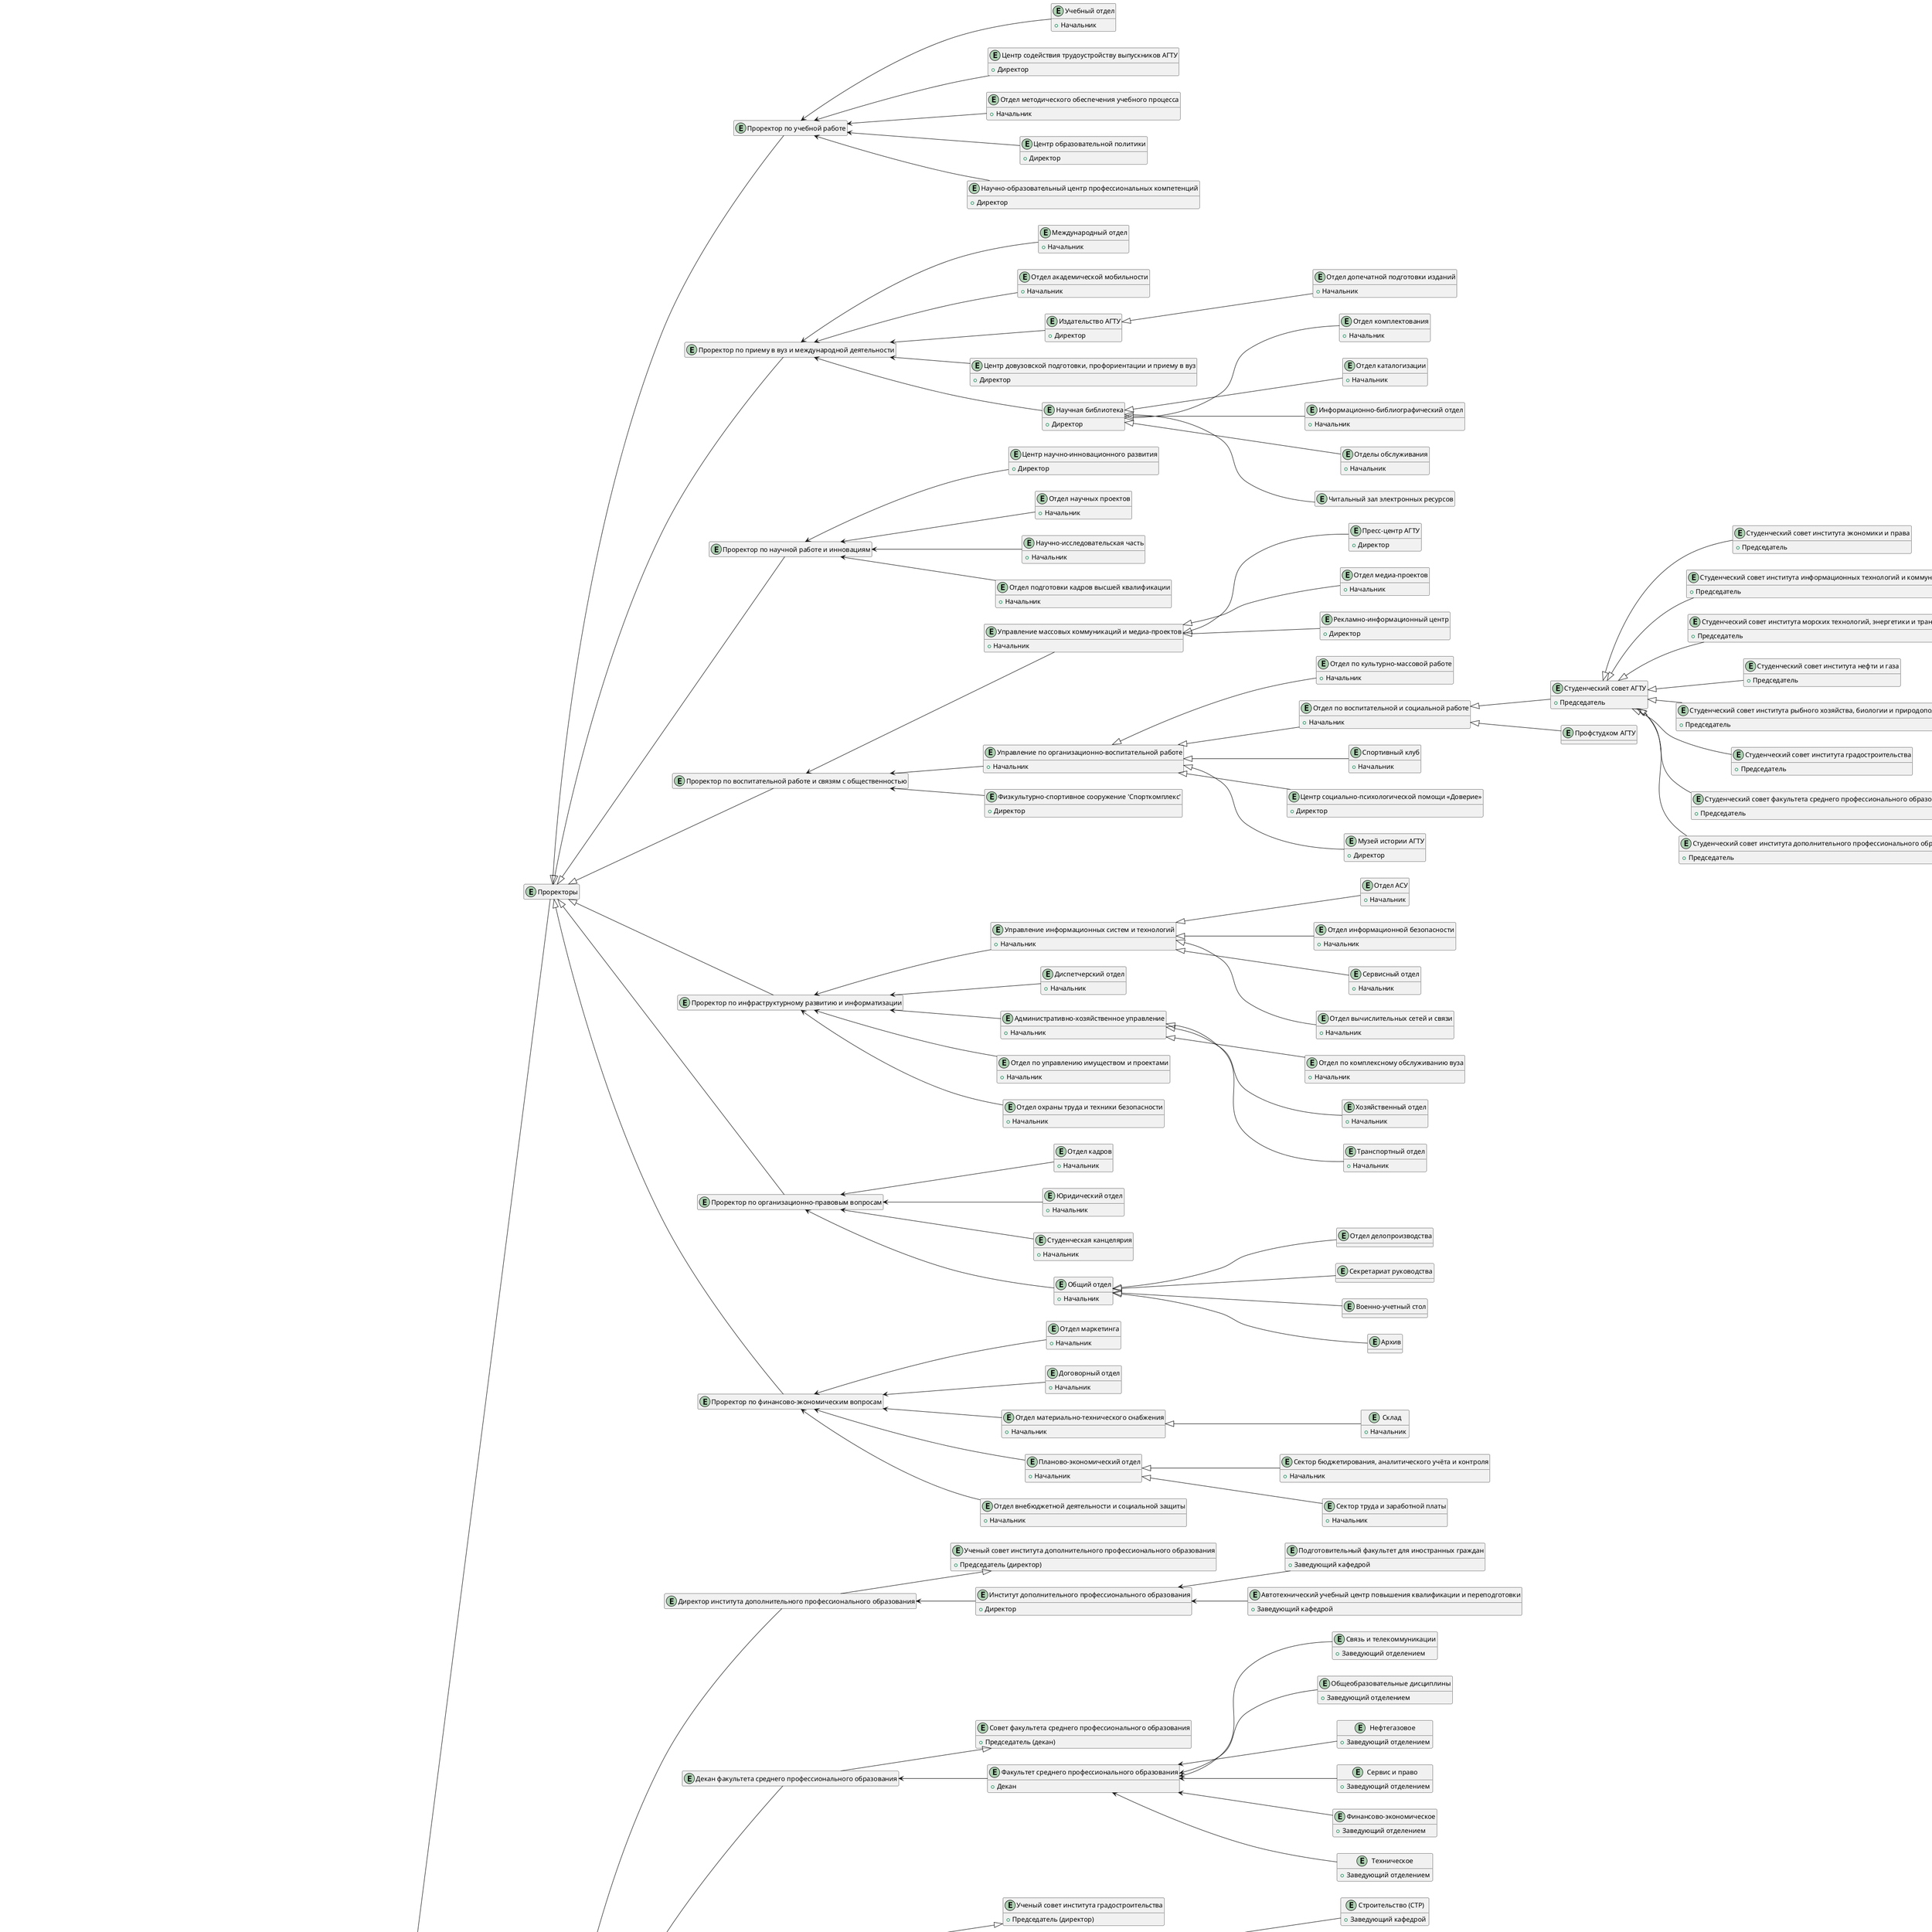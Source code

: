 @startuml
'https://plantuml.com/class-diagram

' A <|-- B : отдел B входит в состав отдела A (отдел B руководит отделом A)
' A <-- B : отдел B подчиняется отделу A (отдел A руководит отделом B)

left to right direction

hide methods
'hide members

entity "Ученый совет" as academicCouncil {
    + {field} Председатель (ректор)
}

entity "Университет" as university {}
university <-- academicCouncil

entity "Ректор" as rector
hide rector members
academicCouncil <|-- rector

entity "Ректорат" as rectory {
    + Ректор
}
rector <-- rectory


entity "Проректоры" as viceRectors
hide viceRectors members
rectory <|-- viceRectors

    entity "Проректор по учебной работе" as viceRectorForAcademicAffairs
    hide viceRectorForAcademicAffairs members
    viceRectors <|-- viceRectorForAcademicAffairs

    entity "Проректор по приему в вуз и международной деятельности" as viceRectorForAdmissionsAndInternationalActivities
    hide viceRectorForAdmissionsAndInternationalActivities members
    viceRectors <|-- viceRectorForAdmissionsAndInternationalActivities

    entity "Проректор по научной работе и инновациям" as viceRectorForResearchAndInnovations
    hide viceRectorForResearchAndInnovations members
    viceRectors <|-- viceRectorForResearchAndInnovations

    entity "Проректор по воспитательной работе и связям с общественностью" as viceRectorForEducationalWorkAndPublicRelations
    hide viceRectorForEducationalWorkAndPublicRelations members
    viceRectors <|-- viceRectorForEducationalWorkAndPublicRelations

    entity "Проректор по инфраструктурному развитию и информатизации" as viceRectorForInfrastructureDevelopmentAndInformatization
    hide viceRectorForInfrastructureDevelopmentAndInformatization members
    viceRectors <|-- viceRectorForInfrastructureDevelopmentAndInformatization

    entity "Проректор по организационно-правовым вопросам" as viceRectorForOrganizationalAndLegalAffairs
    hide viceRectorForOrganizationalAndLegalAffairs members
    viceRectors <|-- viceRectorForOrganizationalAndLegalAffairs

    entity "Проректор по финансово-экономическим вопросам" as viceRectorForFinancialAndEconomicAffairs
    hide viceRectorForFinancialAndEconomicAffairs members
    viceRectors <|-- viceRectorForFinancialAndEconomicAffairs

''''''''''''''''''''''''''''''''''''''''''''''''''''''''''''''''''''''''''''''''''''''''''''''' УЧЕНЫЕ СОВЕТЫ ИНСТИТУТОВ
entity "Ученый совет института экономики и права" as instituteAcademicCouncilOfEconomicsAndLaw {
    + {field} Председатель (директор)
}

entity "Ученый совет института информационных технологий и коммуникаций" as instituteAcademicCouncilOfInformationTechnologiesAndCommunications {
    + {field} Председатель (директор)
}

entity "Ученый совет института морских технологий, энергетики и транспорта" as instituteAcademicCouncilOfMarineTechnologiesEnergyAndTransport {
    + {field} Председатель (директор)
}

entity "Ученый совет института нефти и газа" as instituteAcademicCouncilOfOilAndGas {
    + {field} Председатель (директор)
}

entity "Ученый совет института рыбного хозяйства, биологии и природопользования" as instituteAcademicCouncilOfFisheriesBiologyAndNatureManagement {
    + {field} Председатель (директор)
}

entity "Ученый совет института градостроительства" as instituteAcademicCouncilOfUrbanPlanning {
    + {field} Председатель (директор)
}

entity "Совет факультета среднего профессионального образования" as facultyCouncilForSecondaryProfessionalEducation {
    + {field} Председатель (декан)
}

entity "Ученый совет института дополнительного профессионального образования" as instituteAcademicCouncilOfContinuingProfessionalEducation {
    + {field} Председатель (директор)
}

'''''''''''''''''''''''''''''''''''''''''''''''''''''''''''''''''''''''''''''' ДИРЕКТОРА ИНСТИТУТОВ И ДЕКАНЫ ФАКУЛЬТЕТОВ
entity "Директора институтов и деканы факультетов" as directorsAndDeans
hide directorsAndDeans members
rectory <|-- directorsAndDeans
academicCouncil <|-- directorsAndDeans

    entity "Директор института экономики и права" as instituteOfEconomicsAndLawDirector
    hide instituteOfEconomicsAndLawDirector members
    directorsAndDeans <|-- instituteOfEconomicsAndLawDirector
    instituteAcademicCouncilOfEconomicsAndLaw <|-up- instituteOfEconomicsAndLawDirector

    entity "Директор института информационных технологий и коммуникаций" as instituteOfInformationTechnologiesAndCommunicationsDirector
    hide instituteOfInformationTechnologiesAndCommunicationsDirector members
    directorsAndDeans <|-- instituteOfInformationTechnologiesAndCommunicationsDirector
    instituteAcademicCouncilOfInformationTechnologiesAndCommunications <|-up- instituteOfInformationTechnologiesAndCommunicationsDirector

    entity "Директор института морских технологий, энергетики и транспорта" as instituteOfMarineTechnologiesEnergyAndTransportDirector
    hide instituteOfMarineTechnologiesEnergyAndTransportDirector members
    directorsAndDeans <|-- instituteOfMarineTechnologiesEnergyAndTransportDirector
    instituteAcademicCouncilOfMarineTechnologiesEnergyAndTransport <|-up- instituteOfMarineTechnologiesEnergyAndTransportDirector

    entity "Директор института нефти и газа" as instituteOfOilAndGasDirector
    hide instituteOfOilAndGasDirector members
    directorsAndDeans <|-- instituteOfOilAndGasDirector
    instituteAcademicCouncilOfOilAndGas <|-up- instituteOfOilAndGasDirector

    entity "Директор института рыбного хозяйства, биологии и природопользования" as instituteOfFisheryBiologyAndNaturalResourceManagementDirector
    hide instituteOfFisheryBiologyAndNaturalResourceManagementDirector members
    directorsAndDeans <|-- instituteOfFisheryBiologyAndNaturalResourceManagementDirector
    instituteAcademicCouncilOfFisheriesBiologyAndNatureManagement <|-up- instituteOfFisheryBiologyAndNaturalResourceManagementDirector

    entity "Директор института градостроительства" as instituteOfUrbanPlanningDirector
    hide instituteOfUrbanPlanningDirector members
    directorsAndDeans <|-- instituteOfUrbanPlanningDirector
    instituteAcademicCouncilOfUrbanPlanning <|-up- instituteOfUrbanPlanningDirector

    entity "Декан факультета среднего профессионального образования" as facultyOfIntermediateVocationalEducationDean
    hide facultyOfIntermediateVocationalEducationDean members
    directorsAndDeans <|-- facultyOfIntermediateVocationalEducationDean
    facultyCouncilForSecondaryProfessionalEducation <|-up- facultyOfIntermediateVocationalEducationDean

    entity "Директор института дополнительного профессионального образования" as instituteOfContinuingProfessionalEducationDirector
    hide instituteOfContinuingProfessionalEducationDirector members
    directorsAndDeans <|-- instituteOfContinuingProfessionalEducationDirector
    instituteAcademicCouncilOfContinuingProfessionalEducation <|-up- instituteOfContinuingProfessionalEducationDirector

'''''''''''''''''''''''''''''''''''''''''''''''''''''''''''''''''''''''''''''''''''''''''''''''''''''''''''''' ИНСТИТУТЫ
entity "Институт экономики и права" as instituteOfEconomicsAndLaw {
    + Директор
}
instituteOfEconomicsAndLawDirector <-- instituteOfEconomicsAndLaw

entity "Институт информационных технологий и коммуникаций" as instituteOfInformationTechnologiesAndCommunications {
    + Директор
}
instituteOfInformationTechnologiesAndCommunicationsDirector <-- instituteOfInformationTechnologiesAndCommunications

entity "Институт морских технологий, энергетики и транспорта" as instituteOfMarineTechnologiesEnergyAndTransport {
    + Директор
}
instituteOfMarineTechnologiesEnergyAndTransportDirector <-- instituteOfMarineTechnologiesEnergyAndTransport

entity "Институт нефти и газа" as instituteOfOilAndGas {
    + Директор
}
instituteOfOilAndGasDirector <-- instituteOfOilAndGas

entity "Институт рыбного хозяйства, биологии и природопользования" as instituteOfFisheryBiologyAndNaturalResourceManagement {
    + Директор
}
instituteOfFisheryBiologyAndNaturalResourceManagementDirector <-- instituteOfFisheryBiologyAndNaturalResourceManagement

entity "Институт градостроительства" as instituteOfUrbanPlanning {
    + Директор
}
instituteOfUrbanPlanningDirector <-- instituteOfUrbanPlanning

entity "Факультет среднего профессионального образования" as facultyOfIntermediateVocationalEducation {
    + Декан
}
facultyOfIntermediateVocationalEducationDean <-- facultyOfIntermediateVocationalEducation

entity "Институт дополнительного профессионального образования" as instituteOfContinuingProfessionalEducation {
    + Директор
}
instituteOfContinuingProfessionalEducationDirector <-- instituteOfContinuingProfessionalEducation

'''''''''''''''''''''''''''''''''''''''''''''''''''''''''''''''''''''''''''''''''''''''''''''''''''''''''''''''' КАФЕДРЫ
entity "Заведующие кафедрами" as chairpersons
hide chairpersons members
academicCouncil <|-- chairpersons

''''''''''' Институт экономики и права

entity "Финансы и учет (ФиУ)" as financesAndAccounting {
    + Заведующий кафедрой
}
instituteOfEconomicsAndLaw <-- financesAndAccounting
entity "Производственный менеджмент (ПМ)" as productionManagement {
    + Заведующий кафедрой
}
instituteOfEconomicsAndLaw <-- productionManagement
entity "Экономическая безопасность (ЭКБ)" as economicSecurity {
    + Заведующий кафедрой
}
instituteOfEconomicsAndLaw <-- economicSecurity
entity "Правоведение" as jurisprudence {
    + Заведующий кафедрой
}
instituteOfEconomicsAndLaw <-- jurisprudence
entity "Экономика и управление предприятием (ЭУП)" as economicsAndEnterpriseManagement {
    + Заведующий кафедрой
}
instituteOfEconomicsAndLaw <-- economicsAndEnterpriseManagement
entity "Гуманитарные науки и психология (ГНП)" as humanitiesAndPsychology {
    + Заведующий кафедрой
}
instituteOfEconomicsAndLaw <-- humanitiesAndPsychology

''''''''''' Институт информационных технологий и коммуникаций

entity "Автоматизированные системы обработки информации и управления (АСОИУ)" as automatedInformationProcessingAndControl {
    + Заведующий кафедрой
}
instituteOfInformationTechnologiesAndCommunications <-- automatedInformationProcessingAndControl
entity "Прикладная информатика (ПИ)" as appliedInformatics {
    + Заведующий кафедрой
}
instituteOfInformationTechnologiesAndCommunications <-- appliedInformatics
entity "Связь (СВ)" as communication {
    + Заведующий кафедрой
}
instituteOfInformationTechnologiesAndCommunications <-- communication
entity "Автоматика и управление (АиУ)" as automationAndControl {
    + Заведующий кафедрой
}
instituteOfInformationTechnologiesAndCommunications <-- automationAndControl
entity "Информационная безопасность (ИБ)" as informationSecurity {
    + Заведующий кафедрой
}
instituteOfInformationTechnologiesAndCommunications <-- informationSecurity
entity "Высшая и прикладная математика (ВиПМ)" as higherAndAppliedMathematics {
    + Заведующий кафедрой
}
instituteOfInformationTechnologiesAndCommunications <-- higherAndAppliedMathematics

''''''''''' Институт морских технологий, энергетики и транспорта

entity "Общеинженерные дисциплины и наземный транспорт (ОДиНТ)" as generalEngineeringAndGroundTransport {
    + Заведующий кафедрой
}
instituteOfMarineTechnologiesEnergyAndTransport <-- generalEngineeringAndGroundTransport
entity "Судостроение и энергетические комплексы морской техники (СиЭК)" as shipbuildingAndEnergeticComplexesOfMarineEngineering {
    + Заведующий кафедрой
}
instituteOfMarineTechnologiesEnergyAndTransport <-- shipbuildingAndEnergeticComplexesOfMarineEngineering
entity "Теплоэнергетика и холодильные машины (ТЭНиХМ)" as thermalPowerEngineeringAndRefrigerationMachines {
    + Заведующий кафедрой
}
instituteOfMarineTechnologiesEnergyAndTransport <-- thermalPowerEngineeringAndRefrigerationMachines
entity "Электрооборудование и автоматика судов (ЭАС)" as shipElectricalEquipmentAndAutomation {
    + Заведующий кафедрой
}
instituteOfMarineTechnologiesEnergyAndTransport <-- shipElectricalEquipmentAndAutomation
entity "Эксплуатация водного транспорта и промышленное рыболовство (ЭВТиПР)" as waterTransportOperationAndIndustrialFishing {
    + Заведующий кафедрой
}
instituteOfMarineTechnologiesEnergyAndTransport <-- waterTransportOperationAndIndustrialFishing
 
''''''''''' Институт нефти и газа

entity "Химия" as chemistry {
    + Заведующий кафедрой
}
instituteOfOilAndGas <-- chemistry
entity "Химическая технология переработки нефти и газа (ХТНГ)" as chemicalTechnologyOfOilAndGasProcessing {
    + Заведующий кафедрой
}
instituteOfOilAndGas <-- chemicalTechnologyOfOilAndGasProcessing
entity "Геология нефти и газа (ГНГ)" as petroleumAndGasGeology {
    + Заведующий кафедрой
}
instituteOfOilAndGas <-- petroleumAndGasGeology
entity "Технологические машины и оборудование (ТМО)" as technologicalMachinesAndEquipment {
    + Заведующий кафедрой
}
instituteOfOilAndGas <-- technologicalMachinesAndEquipment
 
''''''''''' Институт рыбного хозяйства, биологии и природопользования

entity "Аквакультура и водные биоресурсы (АВБ)" as aquacultureAndAquaticBioresources {
    + Заведующий кафедрой
}
instituteOfFisheryBiologyAndNaturalResourceManagement <-- aquacultureAndAquaticBioresources
entity "Гидробиология и общая экология (ГОЭ)" as hydrobiologyAndGeneralEcology {
    + Заведующий кафедрой
}
instituteOfFisheryBiologyAndNaturalResourceManagement <-- hydrobiologyAndGeneralEcology
entity "Экологический туризм (ЭЛТ)" as ecologicalTourism {
    + Заведующий кафедрой
}
instituteOfFisheryBiologyAndNaturalResourceManagement <-- ecologicalTourism
entity "Иностранные языки и речевые коммуникации (ИЯиРК)" as foreignLanguagesAndSpeechCommunication {
    + Заведующий кафедрой
}
instituteOfFisheryBiologyAndNaturalResourceManagement <-- foreignLanguagesAndSpeechCommunication
entity "Центр тестирования иностранных граждан" as foreignCitizensTestingCenter {
    + Заведующий кафедрой
}
instituteOfFisheryBiologyAndNaturalResourceManagement <-- foreignCitizensTestingCenter
entity "Технология товаров и товароведение (ТТТ)" as goodsTechnologyAndMerchandising {
    + Заведующий кафедрой
}
instituteOfFisheryBiologyAndNaturalResourceManagement <-- goodsTechnologyAndMerchandising
entity "Прикладная биология и микробиология (ПБМ)" as appliedBiologyAndMicrobiology {
    + Заведующий кафедрой
}
instituteOfFisheryBiologyAndNaturalResourceManagement <-- appliedBiologyAndMicrobiology
entity "Безопасность жизнедеятельности и инженерная экология (ИЭБ)" as lifeSafetyAndEngineeringEcology {
    + Заведующий кафедрой
}
instituteOfFisheryBiologyAndNaturalResourceManagement <-- lifeSafetyAndEngineeringEcology
entity "Физическое воспитание и спорт (ФВС)" as physicalEducationAndSports {
    + Заведующий кафедрой
}
instituteOfFisheryBiologyAndNaturalResourceManagement <-- physicalEducationAndSports
 
''''''''''' Институт градостроительства

entity "Строительство (СТР)" as construction {
    + Заведующий кафедрой
}
instituteOfUrbanPlanning <-- construction
entity "Архитектура (АРХ)" as architecture {
    + Заведующий кафедрой
}
instituteOfUrbanPlanning <-- architecture
 
''''''''''' Факультет среднего профессионального образования

entity "Связь и телекоммуникации" as communicationAndTelecommunications {
    + Заведующий отделением
}
facultyOfIntermediateVocationalEducation <-- communicationAndTelecommunications
entity "Общеобразовательные дисциплины" as generalEducationDisciplines {
    + Заведующий отделением
}
facultyOfIntermediateVocationalEducation <-- generalEducationDisciplines
entity "Нефтегазовое" as oilAndGas {
    + Заведующий отделением
}
facultyOfIntermediateVocationalEducation <-- oilAndGas
entity "Сервис и право" as serviceAndLaw {
    + Заведующий отделением
}
facultyOfIntermediateVocationalEducation <-- serviceAndLaw
entity "Финансово-экономическое" as financialAndEconomic {
    + Заведующий отделением
}
facultyOfIntermediateVocationalEducation <-- financialAndEconomic
entity "Техническое" as technical {
    + Заведующий отделением
}
facultyOfIntermediateVocationalEducation <-- technical
 
''''''''''' Институт дополнительного профессионального образования

entity "Подготовительный факультет для иностранных граждан" as preparatoryFacultyForForeignCitizens {
    + Заведующий кафедрой
}
instituteOfContinuingProfessionalEducation <-- preparatoryFacultyForForeignCitizens
entity "Автотехнический учебный центр повышения квалификации и переподготовки" as automotiveTrainingCenterForProfessionalDevelopment {
    + Заведующий кафедрой
}
instituteOfContinuingProfessionalEducation <-- automotiveTrainingCenterForProfessionalDevelopment
 

'''''''''''''''''''''''''''''''''''''''''''''''''''''''''''''''''''''''''''''''''''''''''''''''''''''' ПРОФИЛЬНЫЕ ОТДЕЛЫ
entity "Первый отдел" as firstDepartment {
    + Начальник
}
rector <-- firstDepartment

entity "Президент" as president
hide president members
academicCouncil <|-- president

entity "Бухгалтерия" as accounting {
    + Главный бухгалтер
}
rector <-- accounting

entity "Отдел кадров" as hrDepartment {
    + Начальник
}
viceRectorForOrganizationalAndLegalAffairs <-- hrDepartment

entity "Юридический отдел" as legalDepartment {
    + Начальник
}
viceRectorForOrganizationalAndLegalAffairs <-- legalDepartment

entity "Студенческая канцелярия" as studentAffairsOffice {
    + Начальник
}
' todo кому подчиняется?
viceRectorForOrganizationalAndLegalAffairs <-- studentAffairsOffice

entity "Общий отдел" as generalDepartment {
    + Начальник
}
viceRectorForOrganizationalAndLegalAffairs <-- generalDepartment
    entity "Отдел делопроизводства" as documentManagementDepartment
    generalDepartment <|-- documentManagementDepartment
    entity "Секретариат руководства" as executiveSecretariat
    generalDepartment <|-- executiveSecretariat
    entity "Военно-учетный стол" as militaryRegistrationDesk
    generalDepartment <|-- militaryRegistrationDesk
    entity "Архив" as archive
    generalDepartment <|-- archive

entity "Международный отдел" as internationalRelationsOffice {
    + Начальник
}
' todo кому подчиняется?
viceRectorForAdmissionsAndInternationalActivities <-- internationalRelationsOffice

entity "Отдел академической мобильности" as academicMobilityOffice {
    + Начальник
}
viceRectorForAdmissionsAndInternationalActivities <-- academicMobilityOffice

entity "Управление массовых коммуникаций и медиа-проектов" as massCommunicationsAndMediaProjectsManagement {
    + Начальник
}
viceRectorForEducationalWorkAndPublicRelations <-- massCommunicationsAndMediaProjectsManagement
    entity "Пресс-центр АГТУ" as AGTUPressCenter {
        + Директор
    }
    massCommunicationsAndMediaProjectsManagement <|-- AGTUPressCenter
    entity "Отдел медиа-проектов" as mediaProjectsDepartment {
        + Начальник
    }
    massCommunicationsAndMediaProjectsManagement <|-- mediaProjectsDepartment
    entity "Рекламно-информационный центр" as advertisingAndInformationCenter {
        + Директор
    }
    massCommunicationsAndMediaProjectsManagement <|-- advertisingAndInformationCenter

entity "Управление по организационно-воспитательной работе" as organizationalAndEducationalWorkManagement {
    + Начальник
}
viceRectorForEducationalWorkAndPublicRelations <-- organizationalAndEducationalWorkManagement
    entity "Отдел по культурно-массовой работе" as culturalAndMassWorkDepartment {
        + Начальник
    }
    organizationalAndEducationalWorkManagement <|-- culturalAndMassWorkDepartment
    entity "Отдел по воспитательной и социальной работе" as educationalAndSocialWorkDepartment {
        + Начальник
    }
    organizationalAndEducationalWorkManagement <|-- educationalAndSocialWorkDepartment
    entity "Спортивный клуб" as sportsClub {
        + Начальник
    }
    organizationalAndEducationalWorkManagement <|-- sportsClub
    entity "Центр социально-психологической помощи «Доверие»" as TrustSocialAndPsychologicalSupportCenter {
        + Директор
    }
    organizationalAndEducationalWorkManagement <|-- TrustSocialAndPsychologicalSupportCenter
    entity "Музей истории АГТУ" as AGTUHistoryMuseum {
        + Директор
    }
    organizationalAndEducationalWorkManagement <|-- AGTUHistoryMuseum
    entity "Студенческий совет АГТУ" as AGTUStudentCouncil {
        + Председатель
    }
    educationalAndSocialWorkDepartment <|-- AGTUStudentCouncil
        entity "Студенческий совет института экономики и права" as instituteOfEconomicsAndLawStudentCouncil {
            + Председатель
        }
        AGTUStudentCouncil <|-- instituteOfEconomicsAndLawStudentCouncil
        entity "Студенческий совет института информационных технологий и коммуникаций" as instituteOfInformationTechnologiesAndCommunicationsStudentCouncil {
            + Председатель
        }
        AGTUStudentCouncil <|-- instituteOfInformationTechnologiesAndCommunicationsStudentCouncil
        entity "Студенческий совет института морских технологий, энергетики и транспорта" as instituteOfMarineTechnologiesEnergyAndTransportStudentCouncil {
            + Председатель
        }
        AGTUStudentCouncil <|-- instituteOfMarineTechnologiesEnergyAndTransportStudentCouncil
        entity "Студенческий совет института нефти и газа" as instituteOfOilAndGasStudentCouncil {
            + Председатель
        }
        AGTUStudentCouncil <|-- instituteOfOilAndGasStudentCouncil
        entity "Студенческий совет института рыбного хозяйства, биологии и природопользования" as instituteOfFisheryBiologyAndNaturalResourceManagementStudentCouncil {
            + Председатель
        }
        AGTUStudentCouncil <|-- instituteOfFisheryBiologyAndNaturalResourceManagementStudentCouncil
        entity "Студенческий совет института градостроительства" as instituteOfUrbanPlanningStudentCouncil {
            + Председатель
        }
        AGTUStudentCouncil <|-- instituteOfUrbanPlanningStudentCouncil
        entity "Студенческий совет факультета среднего профессионального образования" as facultyOfIntermediateVocationalEducationStudentCouncil {
            + Председатель
        }
        AGTUStudentCouncil <|-- facultyOfIntermediateVocationalEducationStudentCouncil
        ' todo следующий студсовет существует?
        entity "Студенческий совет института дополнительного профессионального образования" as facultyOfIntermediateVocationalEducationStudentCouncilStudentCouncil {
            + Председатель
        }
        AGTUStudentCouncil <|-- facultyOfIntermediateVocationalEducationStudentCouncilStudentCouncil

    entity "Профстудком АГТУ" as AGTUStudentTradeUnionCommittee {

    }
    educationalAndSocialWorkDepartment <|-- AGTUStudentTradeUnionCommittee

entity "Физкультурно-спортивное сооружение 'Спорткомплекс'" as sportsFacility {
    + Директор
}
viceRectorForEducationalWorkAndPublicRelations <-- sportsFacility

entity "Управление информационных систем и технологий" as informationSystemsAndTechnologiesManagement {
    + Начальник
}
viceRectorForInfrastructureDevelopmentAndInformatization <-- informationSystemsAndTechnologiesManagement
    entity "Отдел АСУ" as automationSystemsDepartment {
        + Начальник
    }
    informationSystemsAndTechnologiesManagement <|-- automationSystemsDepartment
    entity "Отдел информационной безопасности" as informationSecurityDepartment {
        + Начальник
    }
    informationSystemsAndTechnologiesManagement <|-- informationSecurityDepartment
    entity "Сервисный отдел" as serviceDepartment {
        + Начальник
    }
    informationSystemsAndTechnologiesManagement <|-- serviceDepartment
    entity "Отдел вычислительных сетей и связи" as computerNetworksAndCommunicationsDepartment {
        + Начальник
    }
    informationSystemsAndTechnologiesManagement <|-- computerNetworksAndCommunicationsDepartment

entity "Диспетчерский отдел" as dispatchDepartment {
    + Начальник
}
viceRectorForInfrastructureDevelopmentAndInformatization <-- dispatchDepartment

entity "Учебный отдел" as academicDepartment {
    + Начальник
}
viceRectorForAcademicAffairs <-- academicDepartment

entity "Центр содействия трудоустройству выпускников АГТУ" as careerDevelopmentCenter {
    + Директор
}
viceRectorForAcademicAffairs <-- careerDevelopmentCenter

entity "Отдел методического обеспечения учебного процесса" as educationalProcessSupportDepartment {
    + Начальник
}
viceRectorForAcademicAffairs <-- educationalProcessSupportDepartment

entity "Центр образовательной политики" as educationalPolicyCenter {
    + Директор
}
viceRectorForAcademicAffairs <-- educationalPolicyCenter

entity "Издательство АГТУ" as AGTUPublishingHouse {
    + Директор
}
viceRectorForAdmissionsAndInternationalActivities <-- AGTUPublishingHouse
    entity "Отдел допечатной подготовки изданий" as prepressDepartment {
        + Начальник
    }
    AGTUPublishingHouse <|-- prepressDepartment

entity "Научно-образовательный центр профессиональных компетенций" as professionalCompetenciesCenter {
     + Директор
}
viceRectorForAcademicAffairs <-- professionalCompetenciesCenter

entity "Центр довузовской подготовки, профориентации и приему в вуз" as preuniversityPreparationAndAdmissionCenter {
    + Директор
}
viceRectorForAdmissionsAndInternationalActivities <-- preuniversityPreparationAndAdmissionCenter

entity "Научная библиотека" as scientificLibrary {
    + Директор
}
viceRectorForAdmissionsAndInternationalActivities <-- scientificLibrary
    entity "Отдел комплектования" as acquisitionDepartment {
        + Начальник
    }
    scientificLibrary <|-- acquisitionDepartment
    entity "Отдел каталогизации" as catalogingDepartment {
        + Начальник
    }
    scientificLibrary <|-- catalogingDepartment
    entity "Информационно-библиографический отдел" as informationAndBibliographyDepartment {
        + Начальник
    }
    scientificLibrary <|-- informationAndBibliographyDepartment
    entity "Отделы обслуживания" as serviceDepartments {
        + Начальник
    }
    scientificLibrary <|-- serviceDepartments
    entity "Читальный зал электронных ресурсов" as electronicResourcesReadingRoom {
        ' todo кто руководитель?
    }
    hide electronicResourcesReadingRoom members
    scientificLibrary <|-- electronicResourcesReadingRoom
    ' todo следующие отделы нужны?
'    entity "Отдел научной литературы" as scientificLiteratureDepartment {
'
'    }
'    scientificLibrary -- scientificLiteratureDepartment
'    entity "Студенческий читальный зал" as studentReadingRoom {
'
'    }
'    scientificLibrary -- studentReadingRoom
'    entity "Отдел учебной литературы" as educationalLiteratureDepartment {
'
'    }
'    scientificLibrary -- educationalLiteratureDepartment
'    entity "Читальный зал экономической и юридической литературы" as economicsAndLawReadingRoom {
'
'    }
'    scientificLibrary -- economicsAndLawReadingRoom
'    entity "Читальный зал периодических изданий" as periodicalsReadingRoom {
'
'    }
'    scientificLibrary -- periodicalsReadingRoom

entity "Центр научно-инновационного развития" as scientificAndInnovativeDevelopmentCenter {
    + Директор
}
viceRectorForResearchAndInnovations <-- scientificAndInnovativeDevelopmentCenter

entity "Отдел научных проектов" as researchProjectsDepartment {
    + Начальник
}
' todo кому подчиняется?
'scientificAndInnovativeDevelopmentCenter -- researchProjectsDepartment
viceRectorForResearchAndInnovations <-- researchProjectsDepartment

entity "Научно-исследовательская часть" as researchDivision {
    + Начальник
}
viceRectorForResearchAndInnovations <-- researchDivision

entity "Отдел подготовки кадров высшей квалификации" as postgraduateTrainingDepartment {
    + Начальник
}
viceRectorForResearchAndInnovations <-- postgraduateTrainingDepartment

entity "Редакция журнала «Вестник АГТУ»" as AGTUJournalEditorialOffice {
    + Заведующий
}
' todo кому подчиняется?
university <-- AGTUJournalEditorialOffice

entity "Редакция научных журналов" as scientificJournalsEditorialOffice {
    + Начальник
}
' todo кому подчиняется?
university <-- scientificJournalsEditorialOffice

entity "Отдел маркетинга" as marketingDepartment {
    + Начальник
}
viceRectorForFinancialAndEconomicAffairs <-- marketingDepartment

entity "Договорный отдел" as contractDepartment {
    + Начальник
}
viceRectorForFinancialAndEconomicAffairs <-- contractDepartment

entity "Отдел материально-технического снабжения" as materialsAndTechnicalSupplyDepartment {
    + Начальник
}
viceRectorForFinancialAndEconomicAffairs <-- materialsAndTechnicalSupplyDepartment
    ' todo где взять положение?
    entity "Склад" as warehouse {
        + Начальник
    }
    materialsAndTechnicalSupplyDepartment <|-- warehouse

entity "Планово-экономический отдел" as planningAndEconomicDepartment {
    + Начальник
}
viceRectorForFinancialAndEconomicAffairs <-- planningAndEconomicDepartment
    entity "Сектор бюджетирования, аналитического учёта и контроля" as budgetingAndAnalyticalControlSector {
        + Начальник
    }
    planningAndEconomicDepartment <|-- budgetingAndAnalyticalControlSector
    entity "Сектор труда и заработной платы" as laborAndWageSector {
        + Начальник
    }
    planningAndEconomicDepartment <|-- laborAndWageSector


entity "Отдел внебюджетной деятельности и социальной защиты" as extrabudgetaryActivitiesAndSocialProtectionDepartment {
    + Начальник
}
viceRectorForFinancialAndEconomicAffairs <-- extrabudgetaryActivitiesAndSocialProtectionDepartment

entity "Административно-хозяйственное управление" as administrativeAndEconomicManagement {
    + Начальник
}
viceRectorForInfrastructureDevelopmentAndInformatization <-- administrativeAndEconomicManagement
    entity "Отдел по комплексному обслуживанию вуза" as comprehensiveUniversityServiceDepartment {
        + Начальник
    }
    administrativeAndEconomicManagement <|-- comprehensiveUniversityServiceDepartment
    entity "Хозяйственный отдел" as economicDepartment {
        + Начальник
    }
    administrativeAndEconomicManagement <|-- economicDepartment
    entity "Транспортный отдел" as transportDepartment {
        + Начальник
    }
    administrativeAndEconomicManagement <|-- transportDepartment

entity "Отдел по управлению имуществом и проектами" as propertyAndProjectManagementDepartment {
    + Начальник
}
viceRectorForInfrastructureDevelopmentAndInformatization <-- propertyAndProjectManagementDepartment

entity "Отдел охраны труда и техники безопасности" as laborProtectionAndTechnicalSafetyDepartment {
    + Начальник
}
viceRectorForInfrastructureDevelopmentAndInformatization <-- laborProtectionAndTechnicalSafetyDepartment

' todo нужны?
'entity "Общежития" as dormitories {
'
'}
'    entity "Вахта общежития №4" as dormitoryGuardhouse4 {
'
'    }
'    dormitories -- dormitoryGuardhouse4
'    entity "Вахта общежития №8" as dormitoryGuardhouse8 {
'
'    }
'    dormitories -- dormitoryGuardhouse8
'    entity "Вахта общежития №10" as dormitoryGuardhouse10 {
'
'    }
'    dormitories -- dormitoryGuardhouse10

' todo нужны?
'entity "Вахты учебных корпусов" as academicBuildingsGuardhouses {
'
'}
'    entity "Главный учебный корпус" as mainAcademicBuildingGuardhouse {
'
'    }
'    academicBuildingsGuardhouses -- mainAcademicBuildingGuardhouse
'    entity "Учебный корпус №2" as academicBuilding2Guardhouse {
'
'    }
'    academicBuildingsGuardhouses -- academicBuilding2Guardhouse
'    entity "Учебный корпус №3" as academicBuilding3Guardhouse {
'
'    }
'    academicBuildingsGuardhouses -- academicBuilding3Guardhouse
'    entity "Учебный корпус №4" as academicBuilding4Guardhouse {
'
'    }
'    academicBuildingsGuardhouses -- academicBuilding4Guardhouse
'    entity "Учебный корпус №5" as academicBuilding5Guardhouse {
'
'    }
'    academicBuildingsGuardhouses -- academicBuilding5Guardhouse
'    entity "Учебный корпус №6" as academicBuilding6Guardhouse {
'
'    }
'    academicBuildingsGuardhouses -- academicBuilding6Guardhouse
'    entity "Учебный корпус №7" as academicBuilding7Guardhouse {
'
'    }
'    academicBuildingsGuardhouses -- academicBuilding7Guardhouse
'    entity "Учебный корпус №8" as academicBuilding8Guardhouse {
'
'    }
'    academicBuildingsGuardhouses -- academicBuilding8Guardhouse
'    entity "Учебный корпус №9" as academicBuilding9Guardhouse {
'
'    }
'    academicBuildingsGuardhouses -- academicBuilding9Guardhouse
'    entity "Учебный корпус №10-11" as academicBuilding10_11Guardhouse {
'
'    }
'    academicBuildingsGuardhouses -- academicBuilding10_11Guardhouse

' todo нужны?
'entity "Дополнительные структуры" as additionalStructures {
'
'}
'    entity "Медицинский пункт" as medicalPoint {
'
'    }
'    additionalStructures -- medicalPoint
'    entity "Профсоюзный комитет сотрудников ФГБОУ ВО 'АГТУ'" as AGTUStaffTradeUnionCommittee {
'
'    }
'    additionalStructures -- AGTUStaffTradeUnionCommittee

' todo нужны?
'entity "Контрольно-пропускные пункты" as checkpoints {
'
'}
'    entity "КПП со стороны ул. Татищева" as checkpointTatischevaStreet {
'
'    }
'    checkpoints -- checkpointTatischevaStreet
'    entity "КПП со стороны ул. 28 Армии" as checkpoint28ArmyStreet {
'
'    }
'    checkpoints -- checkpoint28ArmyStreet





@enduml
